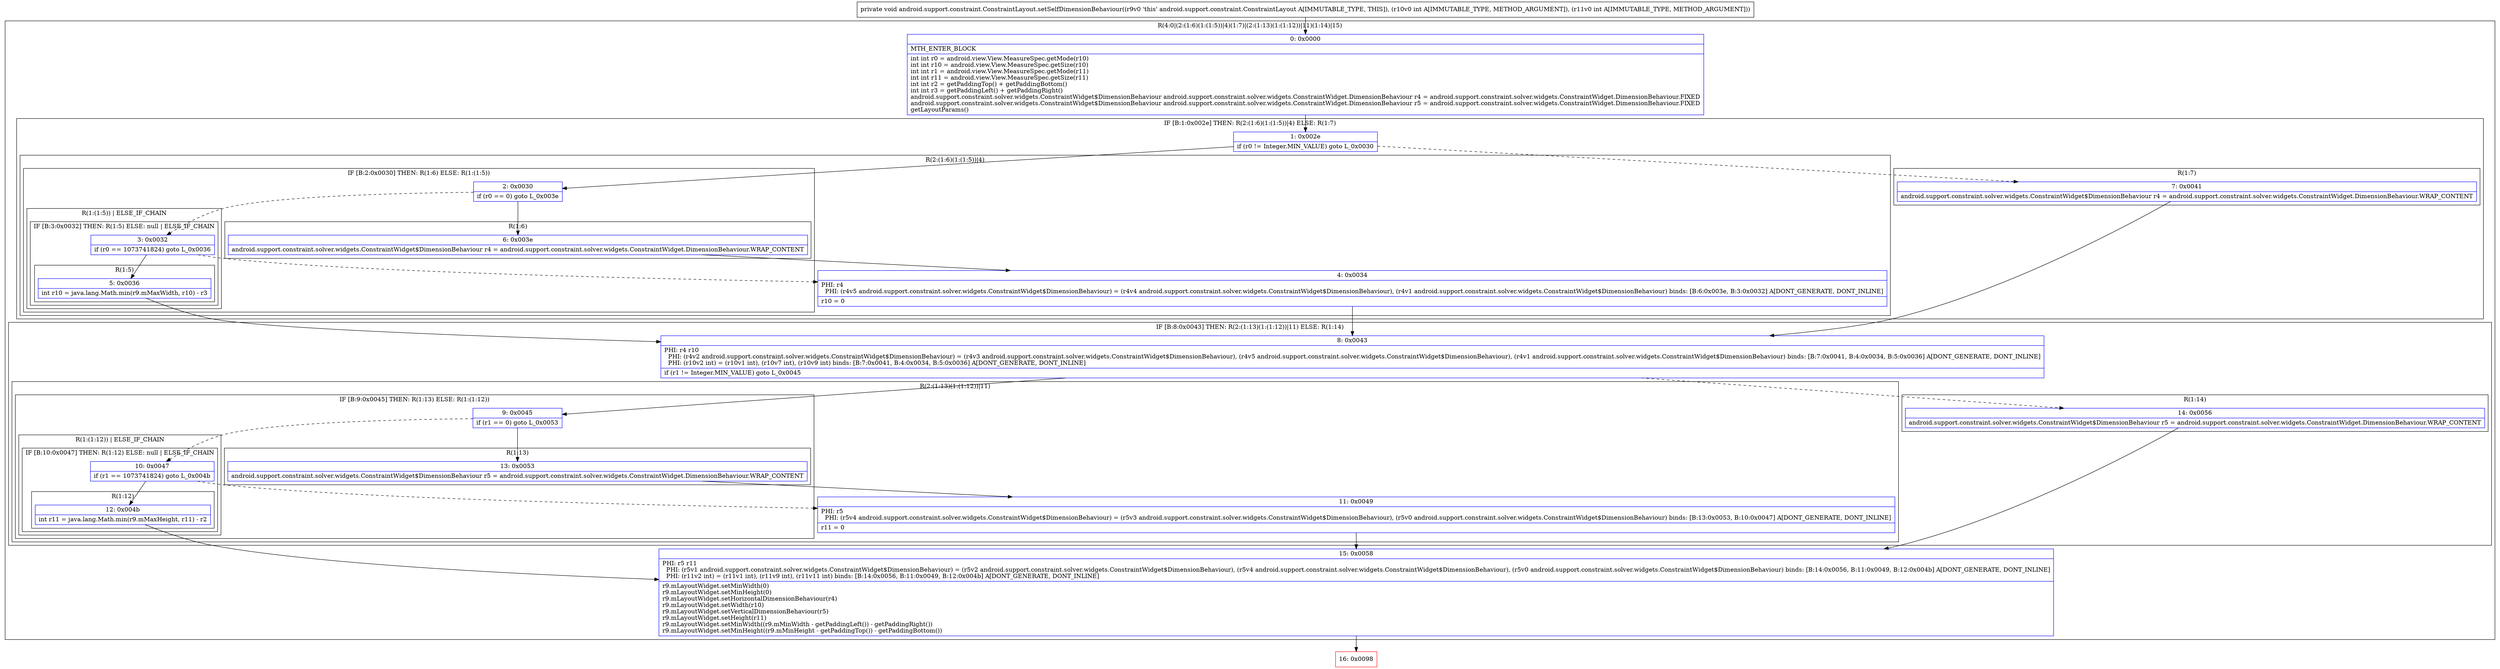 digraph "CFG forandroid.support.constraint.ConstraintLayout.setSelfDimensionBehaviour(II)V" {
subgraph cluster_Region_1924855074 {
label = "R(4:0|(2:(1:6)(1:(1:5))|4)(1:7)|(2:(1:13)(1:(1:12))|11)(1:14)|15)";
node [shape=record,color=blue];
Node_0 [shape=record,label="{0\:\ 0x0000|MTH_ENTER_BLOCK\l|int int r0 = android.view.View.MeasureSpec.getMode(r10)\lint int r10 = android.view.View.MeasureSpec.getSize(r10)\lint int r1 = android.view.View.MeasureSpec.getMode(r11)\lint int r11 = android.view.View.MeasureSpec.getSize(r11)\lint int r2 = getPaddingTop() + getPaddingBottom()\lint int r3 = getPaddingLeft() + getPaddingRight()\landroid.support.constraint.solver.widgets.ConstraintWidget$DimensionBehaviour android.support.constraint.solver.widgets.ConstraintWidget.DimensionBehaviour r4 = android.support.constraint.solver.widgets.ConstraintWidget.DimensionBehaviour.FIXED\landroid.support.constraint.solver.widgets.ConstraintWidget$DimensionBehaviour android.support.constraint.solver.widgets.ConstraintWidget.DimensionBehaviour r5 = android.support.constraint.solver.widgets.ConstraintWidget.DimensionBehaviour.FIXED\lgetLayoutParams()\l}"];
subgraph cluster_IfRegion_1094491882 {
label = "IF [B:1:0x002e] THEN: R(2:(1:6)(1:(1:5))|4) ELSE: R(1:7)";
node [shape=record,color=blue];
Node_1 [shape=record,label="{1\:\ 0x002e|if (r0 != Integer.MIN_VALUE) goto L_0x0030\l}"];
subgraph cluster_Region_911360126 {
label = "R(2:(1:6)(1:(1:5))|4)";
node [shape=record,color=blue];
subgraph cluster_IfRegion_953790567 {
label = "IF [B:2:0x0030] THEN: R(1:6) ELSE: R(1:(1:5))";
node [shape=record,color=blue];
Node_2 [shape=record,label="{2\:\ 0x0030|if (r0 == 0) goto L_0x003e\l}"];
subgraph cluster_Region_1947353626 {
label = "R(1:6)";
node [shape=record,color=blue];
Node_6 [shape=record,label="{6\:\ 0x003e|android.support.constraint.solver.widgets.ConstraintWidget$DimensionBehaviour r4 = android.support.constraint.solver.widgets.ConstraintWidget.DimensionBehaviour.WRAP_CONTENT\l}"];
}
subgraph cluster_Region_588006530 {
label = "R(1:(1:5)) | ELSE_IF_CHAIN\l";
node [shape=record,color=blue];
subgraph cluster_IfRegion_333755589 {
label = "IF [B:3:0x0032] THEN: R(1:5) ELSE: null | ELSE_IF_CHAIN\l";
node [shape=record,color=blue];
Node_3 [shape=record,label="{3\:\ 0x0032|if (r0 == 1073741824) goto L_0x0036\l}"];
subgraph cluster_Region_322720656 {
label = "R(1:5)";
node [shape=record,color=blue];
Node_5 [shape=record,label="{5\:\ 0x0036|int r10 = java.lang.Math.min(r9.mMaxWidth, r10) \- r3\l}"];
}
}
}
}
Node_4 [shape=record,label="{4\:\ 0x0034|PHI: r4 \l  PHI: (r4v5 android.support.constraint.solver.widgets.ConstraintWidget$DimensionBehaviour) = (r4v4 android.support.constraint.solver.widgets.ConstraintWidget$DimensionBehaviour), (r4v1 android.support.constraint.solver.widgets.ConstraintWidget$DimensionBehaviour) binds: [B:6:0x003e, B:3:0x0032] A[DONT_GENERATE, DONT_INLINE]\l|r10 = 0\l}"];
}
subgraph cluster_Region_355676751 {
label = "R(1:7)";
node [shape=record,color=blue];
Node_7 [shape=record,label="{7\:\ 0x0041|android.support.constraint.solver.widgets.ConstraintWidget$DimensionBehaviour r4 = android.support.constraint.solver.widgets.ConstraintWidget.DimensionBehaviour.WRAP_CONTENT\l}"];
}
}
subgraph cluster_IfRegion_1712554776 {
label = "IF [B:8:0x0043] THEN: R(2:(1:13)(1:(1:12))|11) ELSE: R(1:14)";
node [shape=record,color=blue];
Node_8 [shape=record,label="{8\:\ 0x0043|PHI: r4 r10 \l  PHI: (r4v2 android.support.constraint.solver.widgets.ConstraintWidget$DimensionBehaviour) = (r4v3 android.support.constraint.solver.widgets.ConstraintWidget$DimensionBehaviour), (r4v5 android.support.constraint.solver.widgets.ConstraintWidget$DimensionBehaviour), (r4v1 android.support.constraint.solver.widgets.ConstraintWidget$DimensionBehaviour) binds: [B:7:0x0041, B:4:0x0034, B:5:0x0036] A[DONT_GENERATE, DONT_INLINE]\l  PHI: (r10v2 int) = (r10v1 int), (r10v7 int), (r10v9 int) binds: [B:7:0x0041, B:4:0x0034, B:5:0x0036] A[DONT_GENERATE, DONT_INLINE]\l|if (r1 != Integer.MIN_VALUE) goto L_0x0045\l}"];
subgraph cluster_Region_88328064 {
label = "R(2:(1:13)(1:(1:12))|11)";
node [shape=record,color=blue];
subgraph cluster_IfRegion_1348948355 {
label = "IF [B:9:0x0045] THEN: R(1:13) ELSE: R(1:(1:12))";
node [shape=record,color=blue];
Node_9 [shape=record,label="{9\:\ 0x0045|if (r1 == 0) goto L_0x0053\l}"];
subgraph cluster_Region_72656725 {
label = "R(1:13)";
node [shape=record,color=blue];
Node_13 [shape=record,label="{13\:\ 0x0053|android.support.constraint.solver.widgets.ConstraintWidget$DimensionBehaviour r5 = android.support.constraint.solver.widgets.ConstraintWidget.DimensionBehaviour.WRAP_CONTENT\l}"];
}
subgraph cluster_Region_872317023 {
label = "R(1:(1:12)) | ELSE_IF_CHAIN\l";
node [shape=record,color=blue];
subgraph cluster_IfRegion_1947384385 {
label = "IF [B:10:0x0047] THEN: R(1:12) ELSE: null | ELSE_IF_CHAIN\l";
node [shape=record,color=blue];
Node_10 [shape=record,label="{10\:\ 0x0047|if (r1 == 1073741824) goto L_0x004b\l}"];
subgraph cluster_Region_2142412659 {
label = "R(1:12)";
node [shape=record,color=blue];
Node_12 [shape=record,label="{12\:\ 0x004b|int r11 = java.lang.Math.min(r9.mMaxHeight, r11) \- r2\l}"];
}
}
}
}
Node_11 [shape=record,label="{11\:\ 0x0049|PHI: r5 \l  PHI: (r5v4 android.support.constraint.solver.widgets.ConstraintWidget$DimensionBehaviour) = (r5v3 android.support.constraint.solver.widgets.ConstraintWidget$DimensionBehaviour), (r5v0 android.support.constraint.solver.widgets.ConstraintWidget$DimensionBehaviour) binds: [B:13:0x0053, B:10:0x0047] A[DONT_GENERATE, DONT_INLINE]\l|r11 = 0\l}"];
}
subgraph cluster_Region_1878451423 {
label = "R(1:14)";
node [shape=record,color=blue];
Node_14 [shape=record,label="{14\:\ 0x0056|android.support.constraint.solver.widgets.ConstraintWidget$DimensionBehaviour r5 = android.support.constraint.solver.widgets.ConstraintWidget.DimensionBehaviour.WRAP_CONTENT\l}"];
}
}
Node_15 [shape=record,label="{15\:\ 0x0058|PHI: r5 r11 \l  PHI: (r5v1 android.support.constraint.solver.widgets.ConstraintWidget$DimensionBehaviour) = (r5v2 android.support.constraint.solver.widgets.ConstraintWidget$DimensionBehaviour), (r5v4 android.support.constraint.solver.widgets.ConstraintWidget$DimensionBehaviour), (r5v0 android.support.constraint.solver.widgets.ConstraintWidget$DimensionBehaviour) binds: [B:14:0x0056, B:11:0x0049, B:12:0x004b] A[DONT_GENERATE, DONT_INLINE]\l  PHI: (r11v2 int) = (r11v1 int), (r11v9 int), (r11v11 int) binds: [B:14:0x0056, B:11:0x0049, B:12:0x004b] A[DONT_GENERATE, DONT_INLINE]\l|r9.mLayoutWidget.setMinWidth(0)\lr9.mLayoutWidget.setMinHeight(0)\lr9.mLayoutWidget.setHorizontalDimensionBehaviour(r4)\lr9.mLayoutWidget.setWidth(r10)\lr9.mLayoutWidget.setVerticalDimensionBehaviour(r5)\lr9.mLayoutWidget.setHeight(r11)\lr9.mLayoutWidget.setMinWidth((r9.mMinWidth \- getPaddingLeft()) \- getPaddingRight())\lr9.mLayoutWidget.setMinHeight((r9.mMinHeight \- getPaddingTop()) \- getPaddingBottom())\l}"];
}
Node_16 [shape=record,color=red,label="{16\:\ 0x0098}"];
MethodNode[shape=record,label="{private void android.support.constraint.ConstraintLayout.setSelfDimensionBehaviour((r9v0 'this' android.support.constraint.ConstraintLayout A[IMMUTABLE_TYPE, THIS]), (r10v0 int A[IMMUTABLE_TYPE, METHOD_ARGUMENT]), (r11v0 int A[IMMUTABLE_TYPE, METHOD_ARGUMENT])) }"];
MethodNode -> Node_0;
Node_0 -> Node_1;
Node_1 -> Node_2;
Node_1 -> Node_7[style=dashed];
Node_2 -> Node_3[style=dashed];
Node_2 -> Node_6;
Node_6 -> Node_4;
Node_3 -> Node_4[style=dashed];
Node_3 -> Node_5;
Node_5 -> Node_8;
Node_4 -> Node_8;
Node_7 -> Node_8;
Node_8 -> Node_9;
Node_8 -> Node_14[style=dashed];
Node_9 -> Node_10[style=dashed];
Node_9 -> Node_13;
Node_13 -> Node_11;
Node_10 -> Node_11[style=dashed];
Node_10 -> Node_12;
Node_12 -> Node_15;
Node_11 -> Node_15;
Node_14 -> Node_15;
Node_15 -> Node_16;
}

